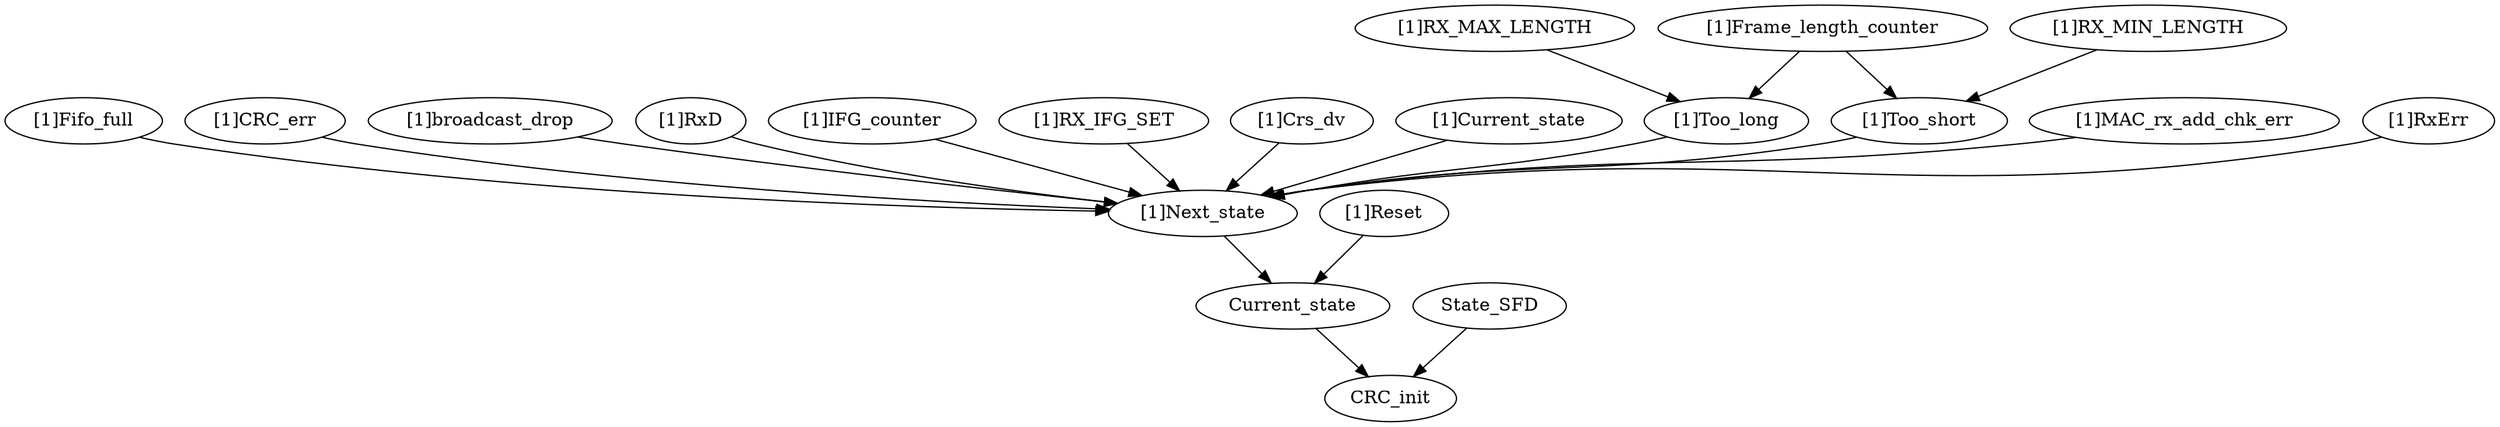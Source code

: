 strict digraph "" {
	"[1]Fifo_full"	 [complexity=5,
		importance=0.481943504216,
		rank=0.0963887008432];
	"[1]Next_state"	 [complexity=4,
		importance=0.156510429707,
		rank=0.0391276074267];
	"[1]Fifo_full" -> "[1]Next_state";
	"[1]CRC_err"	 [complexity=5,
		importance=0.32543307451,
		rank=0.0650866149019];
	"[1]CRC_err" -> "[1]Next_state";
	"[1]broadcast_drop"	 [complexity=8,
		importance=0.32543307451,
		rank=0.0406791343137];
	"[1]broadcast_drop" -> "[1]Next_state";
	"[1]RxD"	 [complexity=8,
		importance=1.1103021865,
		rank=0.138787773313];
	"[1]RxD" -> "[1]Next_state";
	"[1]IFG_counter"	 [complexity=6,
		importance=0.331201645078,
		rank=0.0552002741797];
	"[1]IFG_counter" -> "[1]Next_state";
	Current_state	 [complexity=2,
		importance=0.0576582733505,
		rank=0.0288291366752];
	"[1]Next_state" -> Current_state;
	"[1]RX_IFG_SET"	 [complexity=6,
		importance=0.32543307451,
		rank=0.0542388457516];
	"[1]RX_IFG_SET" -> "[1]Next_state";
	"[1]Crs_dv"	 [complexity=16,
		importance=3.61860649655,
		rank=0.226162906035];
	"[1]Crs_dv" -> "[1]Next_state";
	CRC_init	 [complexity=0,
		importance=0.0142610700853,
		rank=0.0];
	Current_state -> CRC_init;
	"[1]Current_state"	 [complexity=15,
		importance=5.1939803135,
		rank=0.346265354233];
	"[1]Current_state" -> "[1]Next_state";
	"[1]RX_MAX_LENGTH"	 [complexity=16,
		importance=3.49390586811,
		rank=0.218369116757];
	"[1]Too_long"	 [complexity=14,
		importance=1.74074682651,
		rank=0.124339059036];
	"[1]RX_MAX_LENGTH" -> "[1]Too_long";
	"[1]Too_short"	 [complexity=10,
		importance=1.4277259671,
		rank=0.14277259671];
	"[1]Too_short" -> "[1]Next_state";
	"[1]RX_MIN_LENGTH"	 [complexity=12,
		importance=2.86786414929,
		rank=0.238988679107];
	"[1]RX_MIN_LENGTH" -> "[1]Too_short";
	"[1]Too_long" -> "[1]Next_state";
	"[1]Frame_length_counter"	 [complexity=16,
		importance=3.49741921013,
		rank=0.218588700633];
	"[1]Frame_length_counter" -> "[1]Too_short";
	"[1]Frame_length_counter" -> "[1]Too_long";
	"[1]Reset"	 [complexity=3,
		importance=0.127728761797,
		rank=0.0425762539324];
	"[1]Reset" -> Current_state;
	"[1]MAC_rx_add_chk_err"	 [complexity=8,
		importance=0.32543307451,
		rank=0.0406791343137];
	"[1]MAC_rx_add_chk_err" -> "[1]Next_state";
	"[1]RxErr"	 [complexity=10,
		importance=1.27095005095,
		rank=0.127095005095];
	"[1]RxErr" -> "[1]Next_state";
	State_SFD	 [complexity=2,
		importance=0.0409343552669,
		rank=0.0204671776335];
	State_SFD -> CRC_init;
}
